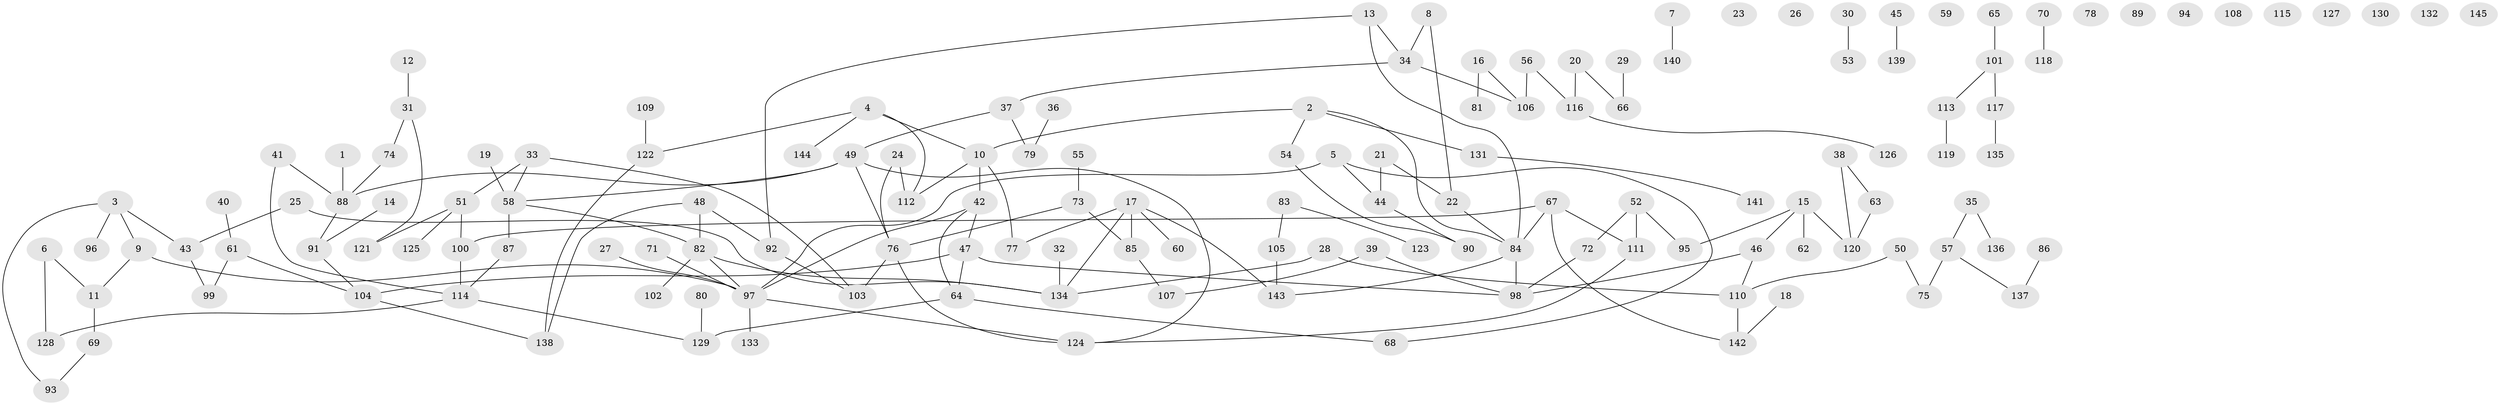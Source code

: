 // Generated by graph-tools (version 1.1) at 2025/38/03/09/25 04:38:46]
// undirected, 145 vertices, 163 edges
graph export_dot {
graph [start="1"]
  node [color=gray90,style=filled];
  1;
  2;
  3;
  4;
  5;
  6;
  7;
  8;
  9;
  10;
  11;
  12;
  13;
  14;
  15;
  16;
  17;
  18;
  19;
  20;
  21;
  22;
  23;
  24;
  25;
  26;
  27;
  28;
  29;
  30;
  31;
  32;
  33;
  34;
  35;
  36;
  37;
  38;
  39;
  40;
  41;
  42;
  43;
  44;
  45;
  46;
  47;
  48;
  49;
  50;
  51;
  52;
  53;
  54;
  55;
  56;
  57;
  58;
  59;
  60;
  61;
  62;
  63;
  64;
  65;
  66;
  67;
  68;
  69;
  70;
  71;
  72;
  73;
  74;
  75;
  76;
  77;
  78;
  79;
  80;
  81;
  82;
  83;
  84;
  85;
  86;
  87;
  88;
  89;
  90;
  91;
  92;
  93;
  94;
  95;
  96;
  97;
  98;
  99;
  100;
  101;
  102;
  103;
  104;
  105;
  106;
  107;
  108;
  109;
  110;
  111;
  112;
  113;
  114;
  115;
  116;
  117;
  118;
  119;
  120;
  121;
  122;
  123;
  124;
  125;
  126;
  127;
  128;
  129;
  130;
  131;
  132;
  133;
  134;
  135;
  136;
  137;
  138;
  139;
  140;
  141;
  142;
  143;
  144;
  145;
  1 -- 88;
  2 -- 10;
  2 -- 54;
  2 -- 84;
  2 -- 131;
  3 -- 9;
  3 -- 43;
  3 -- 93;
  3 -- 96;
  4 -- 10;
  4 -- 112;
  4 -- 122;
  4 -- 144;
  5 -- 44;
  5 -- 68;
  5 -- 97;
  6 -- 11;
  6 -- 128;
  7 -- 140;
  8 -- 22;
  8 -- 34;
  9 -- 11;
  9 -- 97;
  10 -- 42;
  10 -- 77;
  10 -- 112;
  11 -- 69;
  12 -- 31;
  13 -- 34;
  13 -- 84;
  13 -- 92;
  14 -- 91;
  15 -- 46;
  15 -- 62;
  15 -- 95;
  15 -- 120;
  16 -- 81;
  16 -- 106;
  17 -- 60;
  17 -- 77;
  17 -- 85;
  17 -- 134;
  17 -- 143;
  18 -- 142;
  19 -- 58;
  20 -- 66;
  20 -- 116;
  21 -- 22;
  21 -- 44;
  22 -- 84;
  24 -- 76;
  24 -- 112;
  25 -- 43;
  25 -- 134;
  27 -- 97;
  28 -- 110;
  28 -- 134;
  29 -- 66;
  30 -- 53;
  31 -- 74;
  31 -- 121;
  32 -- 134;
  33 -- 51;
  33 -- 58;
  33 -- 103;
  34 -- 37;
  34 -- 106;
  35 -- 57;
  35 -- 136;
  36 -- 79;
  37 -- 49;
  37 -- 79;
  38 -- 63;
  38 -- 120;
  39 -- 98;
  39 -- 107;
  40 -- 61;
  41 -- 88;
  41 -- 114;
  42 -- 47;
  42 -- 64;
  42 -- 97;
  43 -- 99;
  44 -- 90;
  45 -- 139;
  46 -- 98;
  46 -- 110;
  47 -- 64;
  47 -- 98;
  47 -- 104;
  48 -- 82;
  48 -- 92;
  48 -- 138;
  49 -- 58;
  49 -- 76;
  49 -- 88;
  49 -- 124;
  50 -- 75;
  50 -- 110;
  51 -- 100;
  51 -- 121;
  51 -- 125;
  52 -- 72;
  52 -- 95;
  52 -- 111;
  54 -- 90;
  55 -- 73;
  56 -- 106;
  56 -- 116;
  57 -- 75;
  57 -- 137;
  58 -- 82;
  58 -- 87;
  61 -- 99;
  61 -- 104;
  63 -- 120;
  64 -- 68;
  64 -- 129;
  65 -- 101;
  67 -- 84;
  67 -- 100;
  67 -- 111;
  67 -- 142;
  69 -- 93;
  70 -- 118;
  71 -- 97;
  72 -- 98;
  73 -- 76;
  73 -- 85;
  74 -- 88;
  76 -- 103;
  76 -- 124;
  80 -- 129;
  82 -- 97;
  82 -- 102;
  82 -- 134;
  83 -- 105;
  83 -- 123;
  84 -- 98;
  84 -- 143;
  85 -- 107;
  86 -- 137;
  87 -- 114;
  88 -- 91;
  91 -- 104;
  92 -- 103;
  97 -- 124;
  97 -- 133;
  100 -- 114;
  101 -- 113;
  101 -- 117;
  104 -- 138;
  105 -- 143;
  109 -- 122;
  110 -- 142;
  111 -- 124;
  113 -- 119;
  114 -- 128;
  114 -- 129;
  116 -- 126;
  117 -- 135;
  122 -- 138;
  131 -- 141;
}
